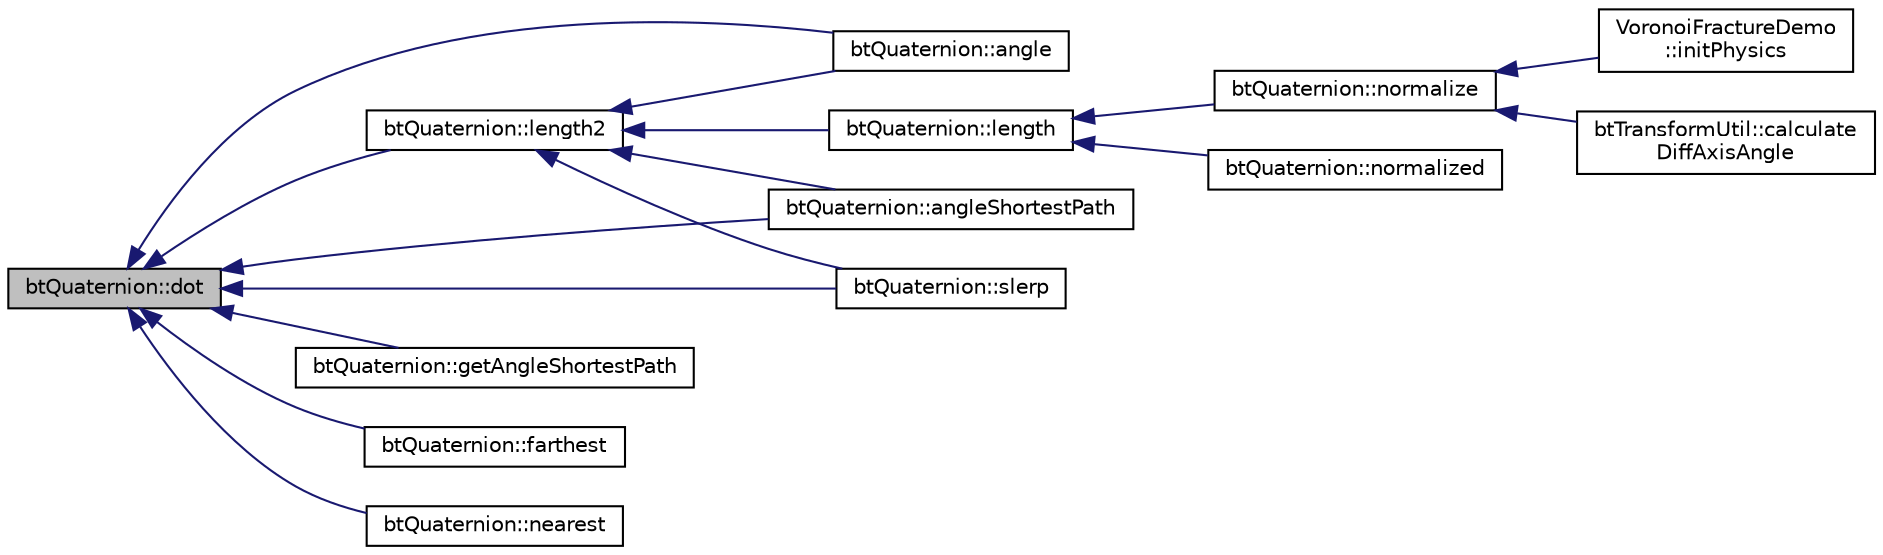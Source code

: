 digraph "btQuaternion::dot"
{
  edge [fontname="Helvetica",fontsize="10",labelfontname="Helvetica",labelfontsize="10"];
  node [fontname="Helvetica",fontsize="10",shape=record];
  rankdir="LR";
  Node1 [label="btQuaternion::dot",height=0.2,width=0.4,color="black", fillcolor="grey75", style="filled", fontcolor="black"];
  Node1 -> Node2 [dir="back",color="midnightblue",fontsize="10",style="solid",fontname="Helvetica"];
  Node2 [label="btQuaternion::length2",height=0.2,width=0.4,color="black", fillcolor="white", style="filled",URL="$classbt_quaternion.html#a59cc2f3a2c732aba98cd43764165b8cd",tooltip="Return the length squared of the quaternion. "];
  Node2 -> Node3 [dir="back",color="midnightblue",fontsize="10",style="solid",fontname="Helvetica"];
  Node3 [label="btQuaternion::length",height=0.2,width=0.4,color="black", fillcolor="white", style="filled",URL="$classbt_quaternion.html#a9041c1885648f81009f41fc2aa6c17df",tooltip="Return the length of the quaternion. "];
  Node3 -> Node4 [dir="back",color="midnightblue",fontsize="10",style="solid",fontname="Helvetica"];
  Node4 [label="btQuaternion::normalize",height=0.2,width=0.4,color="black", fillcolor="white", style="filled",URL="$classbt_quaternion.html#adb5cd1eb8145a906f9f47857c498d3d6",tooltip="Normalize the quaternion Such that x^2 + y^2 + z^2 +w^2 = 1. "];
  Node4 -> Node5 [dir="back",color="midnightblue",fontsize="10",style="solid",fontname="Helvetica"];
  Node5 [label="VoronoiFractureDemo\l::initPhysics",height=0.2,width=0.4,color="black", fillcolor="white", style="filled",URL="$class_voronoi_fracture_demo.html#a438a148f9e921b17c3b8aac8273b91b2"];
  Node4 -> Node6 [dir="back",color="midnightblue",fontsize="10",style="solid",fontname="Helvetica"];
  Node6 [label="btTransformUtil::calculate\lDiffAxisAngle",height=0.2,width=0.4,color="black", fillcolor="white", style="filled",URL="$classbt_transform_util.html#a39f53b05940a57082053067bd5e337ec"];
  Node3 -> Node7 [dir="back",color="midnightblue",fontsize="10",style="solid",fontname="Helvetica"];
  Node7 [label="btQuaternion::normalized",height=0.2,width=0.4,color="black", fillcolor="white", style="filled",URL="$classbt_quaternion.html#ab74af1c81fd04a63c1697b25a063e507",tooltip="Return a normalized version of this quaternion. "];
  Node2 -> Node8 [dir="back",color="midnightblue",fontsize="10",style="solid",fontname="Helvetica"];
  Node8 [label="btQuaternion::angle",height=0.2,width=0.4,color="black", fillcolor="white", style="filled",URL="$classbt_quaternion.html#a6398a143dbe4bbf6211d90bc8c2dd2bc",tooltip="Return the ***half*** angle between this quaternion and the other. "];
  Node2 -> Node9 [dir="back",color="midnightblue",fontsize="10",style="solid",fontname="Helvetica"];
  Node9 [label="btQuaternion::angleShortestPath",height=0.2,width=0.4,color="black", fillcolor="white", style="filled",URL="$classbt_quaternion.html#a3160453535401db05d3926d7bc0ca5de",tooltip="Return the angle between this quaternion and the other along the shortest path. "];
  Node2 -> Node10 [dir="back",color="midnightblue",fontsize="10",style="solid",fontname="Helvetica"];
  Node10 [label="btQuaternion::slerp",height=0.2,width=0.4,color="black", fillcolor="white", style="filled",URL="$classbt_quaternion.html#ac95a27feda1c165b2ce359e7415fec6f",tooltip="Return the quaternion which is the result of Spherical Linear Interpolation between this and the othe..."];
  Node1 -> Node8 [dir="back",color="midnightblue",fontsize="10",style="solid",fontname="Helvetica"];
  Node1 -> Node9 [dir="back",color="midnightblue",fontsize="10",style="solid",fontname="Helvetica"];
  Node1 -> Node11 [dir="back",color="midnightblue",fontsize="10",style="solid",fontname="Helvetica"];
  Node11 [label="btQuaternion::getAngleShortestPath",height=0.2,width=0.4,color="black", fillcolor="white", style="filled",URL="$classbt_quaternion.html#ad6a6022b5b0d3ec7d900e01c367ced05",tooltip="Return the angle of rotation represented by this quaternion along the shortest path. "];
  Node1 -> Node12 [dir="back",color="midnightblue",fontsize="10",style="solid",fontname="Helvetica"];
  Node12 [label="btQuaternion::farthest",height=0.2,width=0.4,color="black", fillcolor="white", style="filled",URL="$classbt_quaternion.html#adeda27273475435a9e3223abeea73992"];
  Node1 -> Node13 [dir="back",color="midnightblue",fontsize="10",style="solid",fontname="Helvetica"];
  Node13 [label="btQuaternion::nearest",height=0.2,width=0.4,color="black", fillcolor="white", style="filled",URL="$classbt_quaternion.html#a821a38604c6333b95d954867315d8716"];
  Node1 -> Node10 [dir="back",color="midnightblue",fontsize="10",style="solid",fontname="Helvetica"];
}
